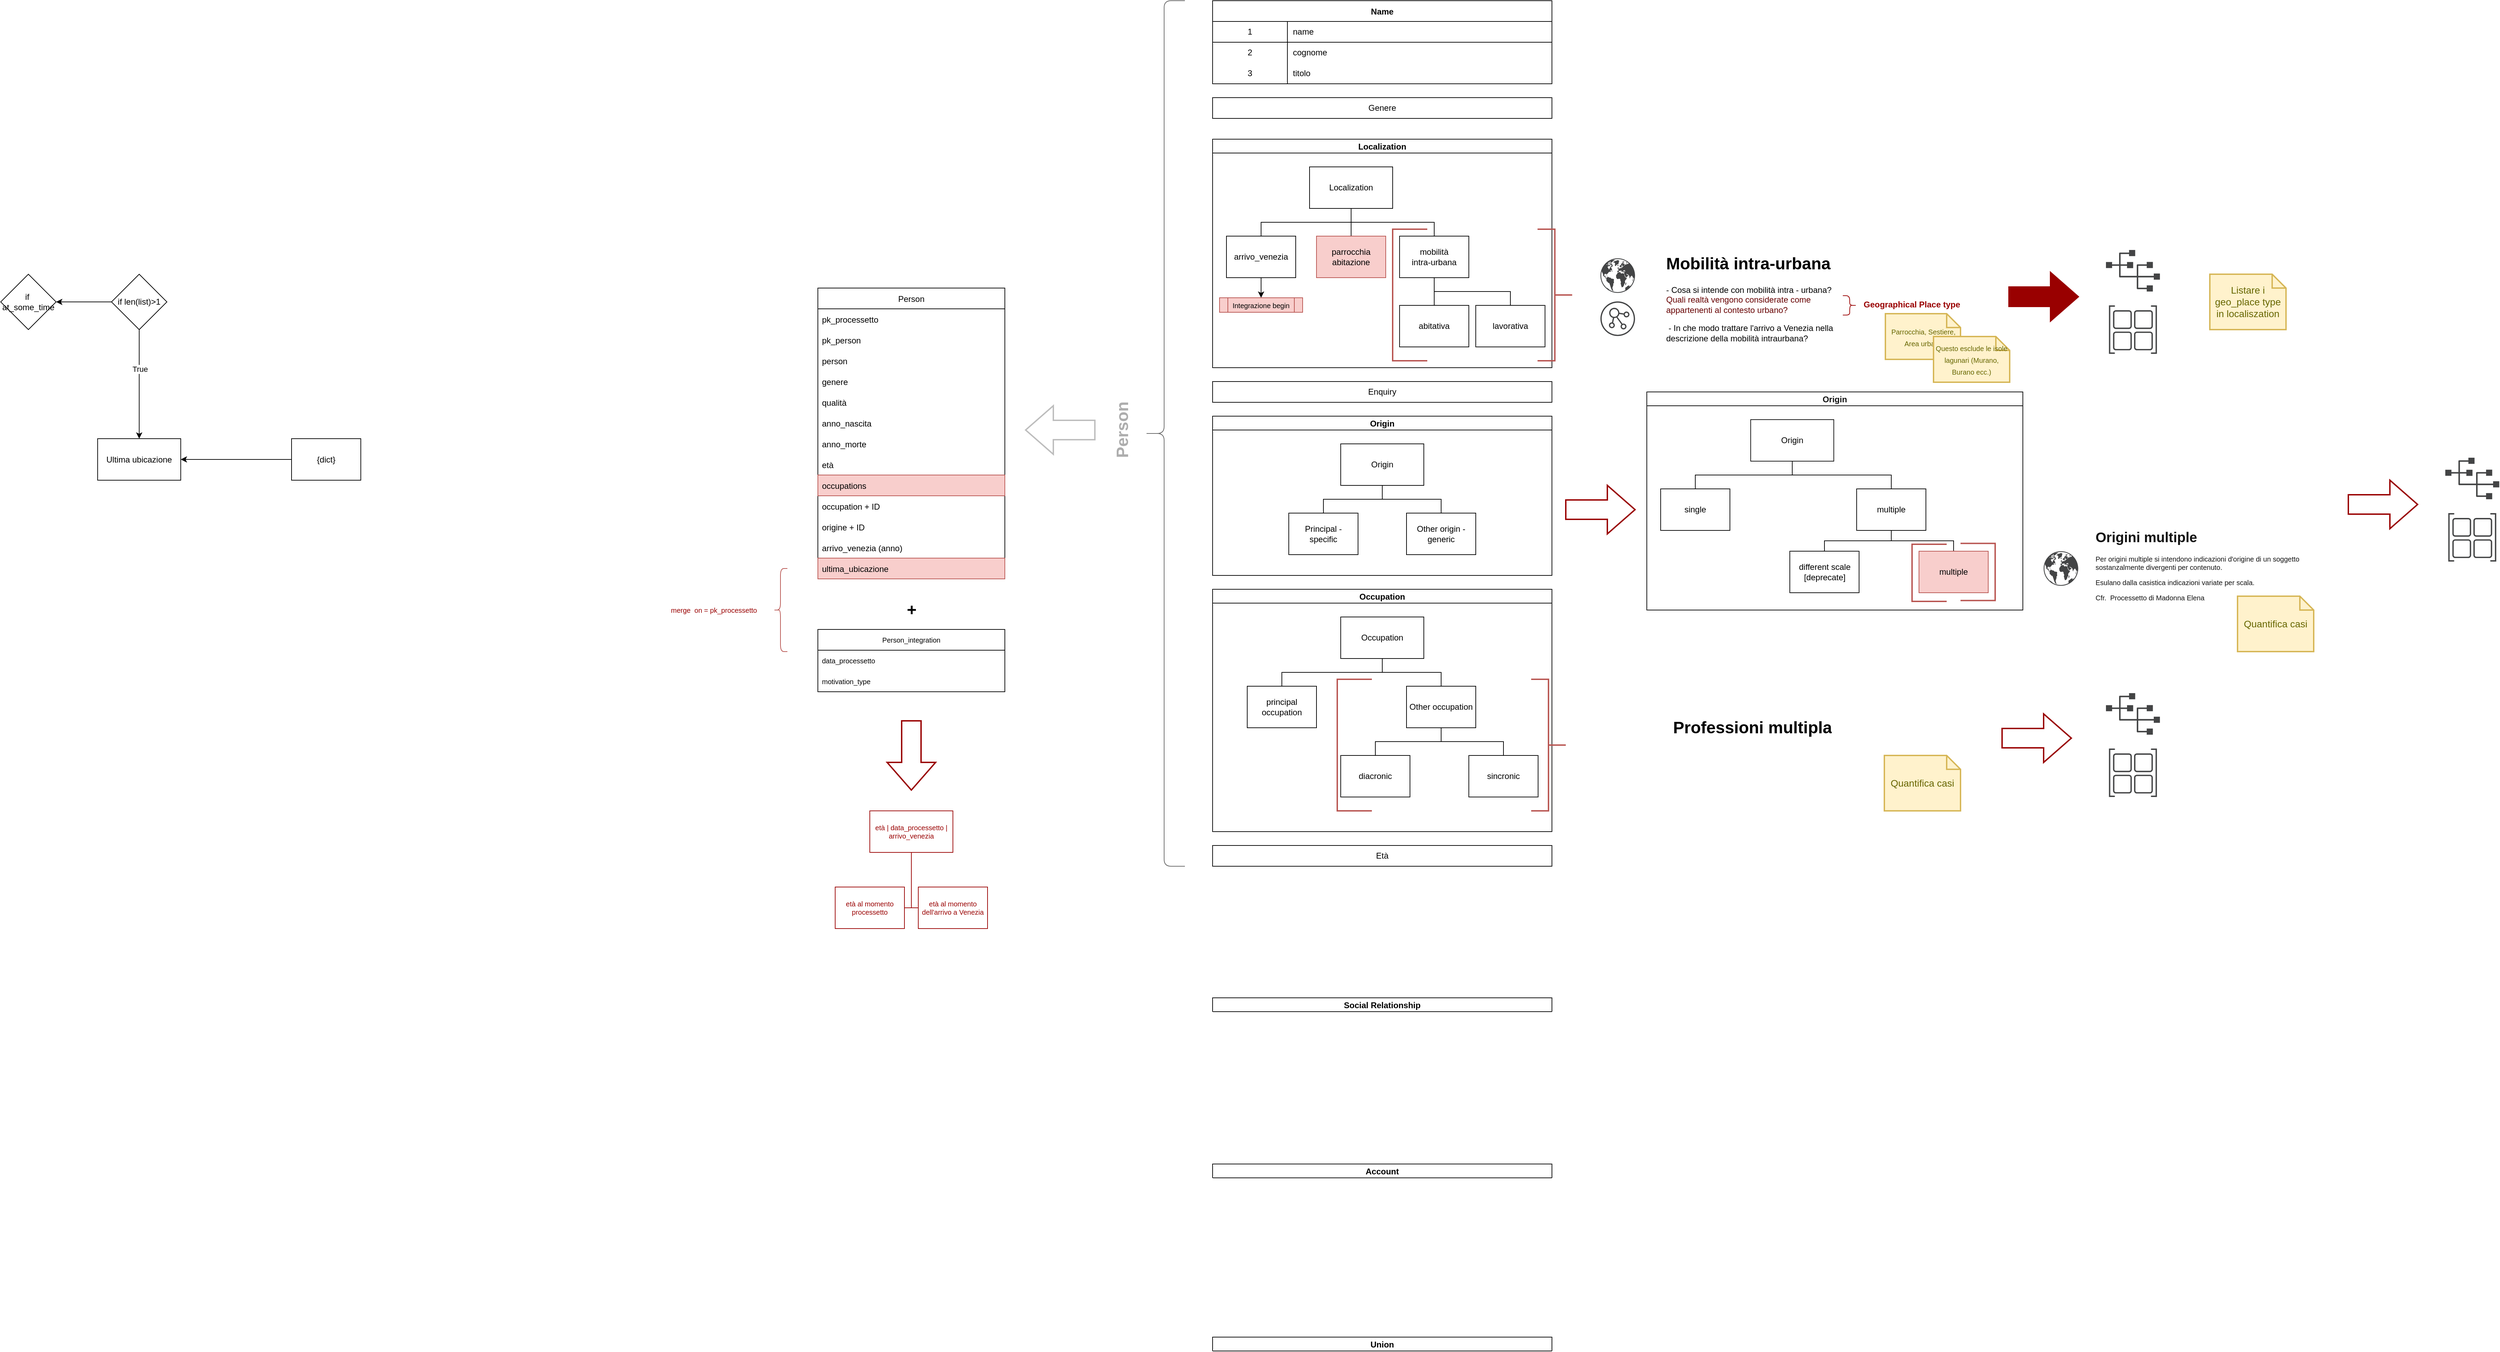 <mxfile>
    <diagram id="nIQTSJ8VIpDHFJpWRGdl" name="Pagina-1">
        <mxGraphModel dx="2478" dy="912" grid="1" gridSize="10" guides="1" tooltips="1" connect="1" arrows="1" fold="1" page="1" pageScale="1" pageWidth="827" pageHeight="1169" math="0" shadow="0">
            <root>
                <mxCell id="0"/>
                <mxCell id="1" parent="0"/>
                <mxCell id="6" value="Name" style="shape=table;startSize=30;container=1;collapsible=0;childLayout=tableLayout;fixedRows=1;rowLines=0;fontStyle=1;align=center;pointerEvents=1;" parent="1" vertex="1">
                    <mxGeometry x="200" y="100" width="490" height="120" as="geometry"/>
                </mxCell>
                <mxCell id="7" value="" style="shape=partialRectangle;html=1;whiteSpace=wrap;collapsible=0;dropTarget=0;pointerEvents=1;fillColor=none;top=0;left=0;bottom=1;right=0;points=[[0,0.5],[1,0.5]];portConstraint=eastwest;" parent="6" vertex="1">
                    <mxGeometry y="30" width="490" height="30" as="geometry"/>
                </mxCell>
                <mxCell id="8" value="1" style="shape=partialRectangle;html=1;whiteSpace=wrap;connectable=0;fillColor=none;top=0;left=0;bottom=0;right=0;overflow=hidden;pointerEvents=1;" parent="7" vertex="1">
                    <mxGeometry width="108" height="30" as="geometry">
                        <mxRectangle width="108" height="30" as="alternateBounds"/>
                    </mxGeometry>
                </mxCell>
                <mxCell id="9" value="name" style="shape=partialRectangle;html=1;whiteSpace=wrap;connectable=0;fillColor=none;top=0;left=0;bottom=0;right=0;align=left;spacingLeft=6;overflow=hidden;pointerEvents=1;" parent="7" vertex="1">
                    <mxGeometry x="108" width="382" height="30" as="geometry">
                        <mxRectangle width="382" height="30" as="alternateBounds"/>
                    </mxGeometry>
                </mxCell>
                <mxCell id="10" value="" style="shape=partialRectangle;html=1;whiteSpace=wrap;collapsible=0;dropTarget=0;pointerEvents=1;fillColor=none;top=0;left=0;bottom=0;right=0;points=[[0,0.5],[1,0.5]];portConstraint=eastwest;" parent="6" vertex="1">
                    <mxGeometry y="60" width="490" height="30" as="geometry"/>
                </mxCell>
                <mxCell id="11" value="2" style="shape=partialRectangle;html=1;whiteSpace=wrap;connectable=0;fillColor=none;top=0;left=0;bottom=0;right=0;overflow=hidden;pointerEvents=1;" parent="10" vertex="1">
                    <mxGeometry width="108" height="30" as="geometry">
                        <mxRectangle width="108" height="30" as="alternateBounds"/>
                    </mxGeometry>
                </mxCell>
                <mxCell id="12" value="cognome" style="shape=partialRectangle;html=1;whiteSpace=wrap;connectable=0;fillColor=none;top=0;left=0;bottom=0;right=0;align=left;spacingLeft=6;overflow=hidden;pointerEvents=1;" parent="10" vertex="1">
                    <mxGeometry x="108" width="382" height="30" as="geometry">
                        <mxRectangle width="382" height="30" as="alternateBounds"/>
                    </mxGeometry>
                </mxCell>
                <mxCell id="13" value="" style="shape=partialRectangle;html=1;whiteSpace=wrap;collapsible=0;dropTarget=0;pointerEvents=1;fillColor=none;top=0;left=0;bottom=0;right=0;points=[[0,0.5],[1,0.5]];portConstraint=eastwest;" parent="6" vertex="1">
                    <mxGeometry y="90" width="490" height="30" as="geometry"/>
                </mxCell>
                <mxCell id="14" value="3" style="shape=partialRectangle;html=1;whiteSpace=wrap;connectable=0;fillColor=none;top=0;left=0;bottom=0;right=0;overflow=hidden;pointerEvents=1;" parent="13" vertex="1">
                    <mxGeometry width="108" height="30" as="geometry">
                        <mxRectangle width="108" height="30" as="alternateBounds"/>
                    </mxGeometry>
                </mxCell>
                <mxCell id="15" value="titolo" style="shape=partialRectangle;html=1;whiteSpace=wrap;connectable=0;fillColor=none;top=0;left=0;bottom=0;right=0;align=left;spacingLeft=6;overflow=hidden;pointerEvents=1;" parent="13" vertex="1">
                    <mxGeometry x="108" width="382" height="30" as="geometry">
                        <mxRectangle width="382" height="30" as="alternateBounds"/>
                    </mxGeometry>
                </mxCell>
                <mxCell id="16" value="Genere" style="rounded=0;whiteSpace=wrap;html=1;" parent="1" vertex="1">
                    <mxGeometry x="200" y="240" width="490" height="30" as="geometry"/>
                </mxCell>
                <mxCell id="20" value="Localization" style="swimlane;startSize=20;horizontal=1;containerType=tree;newEdgeStyle={&quot;edgeStyle&quot;:&quot;elbowEdgeStyle&quot;,&quot;startArrow&quot;:&quot;none&quot;,&quot;endArrow&quot;:&quot;none&quot;};" parent="1" vertex="1">
                    <mxGeometry x="200" y="300" width="490" height="330" as="geometry">
                        <mxRectangle x="200" y="300" width="480" height="20" as="alternateBounds"/>
                    </mxGeometry>
                </mxCell>
                <mxCell id="21" value="" style="edgeStyle=elbowEdgeStyle;elbow=vertical;startArrow=none;endArrow=none;rounded=0;" parent="20" source="23" target="24" edge="1">
                    <mxGeometry relative="1" as="geometry"/>
                </mxCell>
                <mxCell id="22" value="" style="edgeStyle=elbowEdgeStyle;elbow=vertical;startArrow=none;endArrow=none;rounded=0;" parent="20" source="23" target="25" edge="1">
                    <mxGeometry relative="1" as="geometry"/>
                </mxCell>
                <UserObject label="Localization" treeRoot="1" id="23">
                    <mxCell style="whiteSpace=wrap;html=1;align=center;treeFolding=1;treeMoving=1;newEdgeStyle={&quot;edgeStyle&quot;:&quot;elbowEdgeStyle&quot;,&quot;startArrow&quot;:&quot;none&quot;,&quot;endArrow&quot;:&quot;none&quot;};" parent="20" vertex="1">
                        <mxGeometry x="140" y="40" width="120" height="60" as="geometry"/>
                    </mxCell>
                </UserObject>
                <mxCell id="162" style="edgeStyle=none;rounded=0;html=1;exitX=0.5;exitY=1;exitDx=0;exitDy=0;fontSize=10;fontColor=#000000;" parent="20" source="24" target="161" edge="1">
                    <mxGeometry relative="1" as="geometry"/>
                </mxCell>
                <mxCell id="24" value="arrivo_venezia" style="whiteSpace=wrap;html=1;align=center;verticalAlign=middle;treeFolding=1;treeMoving=1;newEdgeStyle={&quot;edgeStyle&quot;:&quot;elbowEdgeStyle&quot;,&quot;startArrow&quot;:&quot;none&quot;,&quot;endArrow&quot;:&quot;none&quot;};" parent="20" vertex="1">
                    <mxGeometry x="20" y="140" width="100" height="60" as="geometry"/>
                </mxCell>
                <mxCell id="25" value="parrocchia&lt;br&gt;abitazione" style="whiteSpace=wrap;html=1;align=center;verticalAlign=middle;treeFolding=1;treeMoving=1;newEdgeStyle={&quot;edgeStyle&quot;:&quot;elbowEdgeStyle&quot;,&quot;startArrow&quot;:&quot;none&quot;,&quot;endArrow&quot;:&quot;none&quot;};fillColor=#f8cecc;strokeColor=#b85450;" parent="20" vertex="1">
                    <mxGeometry x="150" y="140" width="100" height="60" as="geometry"/>
                </mxCell>
                <mxCell id="28" value="" style="edgeStyle=elbowEdgeStyle;html=1;elbow=vertical;startArrow=none;endArrow=none;rounded=0;" parent="20" source="23" target="29" edge="1">
                    <mxGeometry relative="1" as="geometry"/>
                </mxCell>
                <UserObject label="mobilità&lt;br&gt;intra-urbana" treeRoot="1" id="29">
                    <mxCell style="whiteSpace=wrap;html=1;align=center;treeFolding=1;treeMoving=1;newEdgeStyle={&quot;edgeStyle&quot;:&quot;elbowEdgeStyle&quot;,&quot;startArrow&quot;:&quot;none&quot;,&quot;endArrow&quot;:&quot;none&quot;};" parent="20" vertex="1" collapsed="1">
                        <mxGeometry x="270" y="140" width="100" height="60" as="geometry"/>
                    </mxCell>
                </UserObject>
                <mxCell id="30" value="" style="edgeStyle=elbowEdgeStyle;html=1;elbow=vertical;startArrow=none;endArrow=none;rounded=0;" parent="20" source="29" target="31" edge="1">
                    <mxGeometry relative="1" as="geometry">
                        <mxPoint x="400" y="400" as="sourcePoint"/>
                    </mxGeometry>
                </mxCell>
                <UserObject label="abitativa" treeRoot="1" id="31">
                    <mxCell style="whiteSpace=wrap;html=1;align=center;treeFolding=1;treeMoving=1;newEdgeStyle={&quot;edgeStyle&quot;:&quot;elbowEdgeStyle&quot;,&quot;startArrow&quot;:&quot;none&quot;,&quot;endArrow&quot;:&quot;none&quot;};" parent="20" vertex="1" collapsed="1">
                        <mxGeometry x="270" y="240" width="100" height="60" as="geometry"/>
                    </mxCell>
                </UserObject>
                <mxCell id="32" value="" style="edgeStyle=elbowEdgeStyle;html=1;elbow=vertical;startArrow=none;endArrow=none;rounded=0;" parent="20" source="29" target="33" edge="1">
                    <mxGeometry relative="1" as="geometry">
                        <mxPoint x="400" y="400" as="sourcePoint"/>
                    </mxGeometry>
                </mxCell>
                <UserObject label="lavorativa" treeRoot="1" id="33">
                    <mxCell style="whiteSpace=wrap;html=1;align=center;treeFolding=1;treeMoving=1;newEdgeStyle={&quot;edgeStyle&quot;:&quot;elbowEdgeStyle&quot;,&quot;startArrow&quot;:&quot;none&quot;,&quot;endArrow&quot;:&quot;none&quot;};" parent="20" vertex="1" collapsed="1">
                        <mxGeometry x="380" y="240" width="100" height="60" as="geometry"/>
                    </mxCell>
                </UserObject>
                <mxCell id="87" value="" style="strokeWidth=2;html=1;shape=mxgraph.flowchart.annotation_1;align=left;pointerEvents=1;fillColor=#f8cecc;strokeColor=#b85450;" parent="20" vertex="1">
                    <mxGeometry x="260" y="130" width="50" height="190" as="geometry"/>
                </mxCell>
                <mxCell id="161" value="&lt;font style=&quot;font-size: 10px&quot;&gt;Integrazione begin&lt;/font&gt;" style="shape=process;whiteSpace=wrap;html=1;backgroundOutline=1;glass=0;sketch=0;fontSize=12;strokeColor=#b85450;fillColor=#f8cecc;" parent="20" vertex="1">
                    <mxGeometry x="10" y="229" width="120" height="21" as="geometry"/>
                </mxCell>
                <mxCell id="34" value="Enquiry" style="rounded=0;whiteSpace=wrap;html=1;" parent="1" vertex="1">
                    <mxGeometry x="200" y="650" width="490" height="30" as="geometry"/>
                </mxCell>
                <mxCell id="37" value="Occupation" style="swimlane;startSize=20;horizontal=1;containerType=tree;newEdgeStyle={&quot;edgeStyle&quot;:&quot;elbowEdgeStyle&quot;,&quot;startArrow&quot;:&quot;none&quot;,&quot;endArrow&quot;:&quot;none&quot;};" parent="1" vertex="1">
                    <mxGeometry x="200" y="950" width="490" height="350" as="geometry">
                        <mxRectangle x="200" y="950" width="490" height="20" as="alternateBounds"/>
                    </mxGeometry>
                </mxCell>
                <mxCell id="38" value="" style="edgeStyle=elbowEdgeStyle;elbow=vertical;startArrow=none;endArrow=none;rounded=0;" parent="37" source="40" target="41" edge="1">
                    <mxGeometry relative="1" as="geometry"/>
                </mxCell>
                <mxCell id="39" value="" style="edgeStyle=elbowEdgeStyle;elbow=vertical;startArrow=none;endArrow=none;rounded=0;" parent="37" source="40" target="42" edge="1">
                    <mxGeometry relative="1" as="geometry"/>
                </mxCell>
                <UserObject label="Occupation" treeRoot="1" id="40">
                    <mxCell style="whiteSpace=wrap;html=1;align=center;treeFolding=1;treeMoving=1;newEdgeStyle={&quot;edgeStyle&quot;:&quot;elbowEdgeStyle&quot;,&quot;startArrow&quot;:&quot;none&quot;,&quot;endArrow&quot;:&quot;none&quot;};" parent="37" vertex="1">
                        <mxGeometry x="185" y="40" width="120" height="60" as="geometry"/>
                    </mxCell>
                </UserObject>
                <mxCell id="41" value="principal occupation" style="whiteSpace=wrap;html=1;align=center;verticalAlign=middle;treeFolding=1;treeMoving=1;newEdgeStyle={&quot;edgeStyle&quot;:&quot;elbowEdgeStyle&quot;,&quot;startArrow&quot;:&quot;none&quot;,&quot;endArrow&quot;:&quot;none&quot;};" parent="37" vertex="1">
                    <mxGeometry x="50" y="140" width="100" height="60" as="geometry"/>
                </mxCell>
                <mxCell id="42" value="Other occupation" style="whiteSpace=wrap;html=1;align=center;verticalAlign=middle;treeFolding=1;treeMoving=1;newEdgeStyle={&quot;edgeStyle&quot;:&quot;elbowEdgeStyle&quot;,&quot;startArrow&quot;:&quot;none&quot;,&quot;endArrow&quot;:&quot;none&quot;};" parent="37" vertex="1">
                    <mxGeometry x="280" y="140" width="100" height="60" as="geometry"/>
                </mxCell>
                <mxCell id="43" value="" style="edgeStyle=elbowEdgeStyle;elbow=vertical;startArrow=none;endArrow=none;rounded=0;" parent="37" source="42" target="44" edge="1">
                    <mxGeometry relative="1" as="geometry">
                        <mxPoint x="445" y="850" as="sourcePoint"/>
                    </mxGeometry>
                </mxCell>
                <mxCell id="44" value="diacronic" style="whiteSpace=wrap;html=1;align=center;verticalAlign=middle;treeFolding=1;treeMoving=1;newEdgeStyle={&quot;edgeStyle&quot;:&quot;elbowEdgeStyle&quot;,&quot;startArrow&quot;:&quot;none&quot;,&quot;endArrow&quot;:&quot;none&quot;};" parent="37" vertex="1">
                    <mxGeometry x="185" y="240" width="100" height="60" as="geometry"/>
                </mxCell>
                <mxCell id="45" value="" style="edgeStyle=elbowEdgeStyle;elbow=vertical;startArrow=none;endArrow=none;rounded=0;" parent="37" source="42" target="46" edge="1">
                    <mxGeometry relative="1" as="geometry">
                        <mxPoint x="445" y="850" as="sourcePoint"/>
                    </mxGeometry>
                </mxCell>
                <mxCell id="46" value="sincronic" style="whiteSpace=wrap;html=1;align=center;verticalAlign=middle;treeFolding=1;treeMoving=1;newEdgeStyle={&quot;edgeStyle&quot;:&quot;elbowEdgeStyle&quot;,&quot;startArrow&quot;:&quot;none&quot;,&quot;endArrow&quot;:&quot;none&quot;};" parent="37" vertex="1">
                    <mxGeometry x="370" y="240" width="100" height="60" as="geometry"/>
                </mxCell>
                <mxCell id="121" value="" style="strokeWidth=2;html=1;shape=mxgraph.flowchart.annotation_1;align=left;pointerEvents=1;fillColor=#f8cecc;strokeColor=#b85450;" parent="37" vertex="1">
                    <mxGeometry x="180" y="130" width="50" height="190" as="geometry"/>
                </mxCell>
                <mxCell id="122" value="" style="strokeWidth=2;html=1;shape=mxgraph.flowchart.annotation_2;align=left;labelPosition=right;pointerEvents=1;rotation=-180;fillColor=#f8cecc;strokeColor=#b85450;" parent="37" vertex="1">
                    <mxGeometry x="460" y="130" width="50" height="190" as="geometry"/>
                </mxCell>
                <mxCell id="47" value="Origin" style="swimlane;startSize=20;horizontal=1;containerType=tree;newEdgeStyle={&quot;edgeStyle&quot;:&quot;elbowEdgeStyle&quot;,&quot;startArrow&quot;:&quot;none&quot;,&quot;endArrow&quot;:&quot;none&quot;};" parent="1" vertex="1">
                    <mxGeometry x="200" y="700" width="490" height="230" as="geometry">
                        <mxRectangle x="200" y="700" width="490" height="20" as="alternateBounds"/>
                    </mxGeometry>
                </mxCell>
                <mxCell id="48" value="" style="edgeStyle=elbowEdgeStyle;elbow=vertical;startArrow=none;endArrow=none;rounded=0;" parent="47" source="50" target="51" edge="1">
                    <mxGeometry relative="1" as="geometry"/>
                </mxCell>
                <mxCell id="49" value="" style="edgeStyle=elbowEdgeStyle;elbow=vertical;startArrow=none;endArrow=none;rounded=0;" parent="47" source="50" target="52" edge="1">
                    <mxGeometry relative="1" as="geometry"/>
                </mxCell>
                <UserObject label="Origin" treeRoot="1" id="50">
                    <mxCell style="whiteSpace=wrap;html=1;align=center;treeFolding=1;treeMoving=1;newEdgeStyle={&quot;edgeStyle&quot;:&quot;elbowEdgeStyle&quot;,&quot;startArrow&quot;:&quot;none&quot;,&quot;endArrow&quot;:&quot;none&quot;};" parent="47" vertex="1">
                        <mxGeometry x="185" y="40" width="120" height="60" as="geometry"/>
                    </mxCell>
                </UserObject>
                <mxCell id="51" value="Principal -&lt;br&gt;specific" style="whiteSpace=wrap;html=1;align=center;verticalAlign=middle;treeFolding=1;treeMoving=1;newEdgeStyle={&quot;edgeStyle&quot;:&quot;elbowEdgeStyle&quot;,&quot;startArrow&quot;:&quot;none&quot;,&quot;endArrow&quot;:&quot;none&quot;};" parent="47" vertex="1">
                    <mxGeometry x="110" y="140" width="100" height="60" as="geometry"/>
                </mxCell>
                <mxCell id="52" value="Other origin -&lt;br&gt;generic" style="whiteSpace=wrap;html=1;align=center;verticalAlign=middle;treeFolding=1;treeMoving=1;newEdgeStyle={&quot;edgeStyle&quot;:&quot;elbowEdgeStyle&quot;,&quot;startArrow&quot;:&quot;none&quot;,&quot;endArrow&quot;:&quot;none&quot;};" parent="47" vertex="1">
                    <mxGeometry x="280" y="140" width="100" height="60" as="geometry"/>
                </mxCell>
                <mxCell id="58" value="Età&lt;span style=&quot;color: rgba(0 , 0 , 0 , 0) ; font-family: monospace ; font-size: 0px&quot;&gt;%3CmxGraphModel%3E%3Croot%3E%3CmxCell%20id%3D%220%22%2F%3E%3CmxCell%20id%3D%221%22%20parent%3D%220%22%2F%3E%3CmxCell%20id%3D%222%22%20value%3D%22Enquiry%22%20style%3D%22rounded%3D0%3BwhiteSpace%3Dwrap%3Bhtml%3D1%3B%22%20vertex%3D%221%22%20parent%3D%221%22%3E%3CmxGeometry%20x%3D%22200%22%20y%3D%22650%22%20width%3D%22490%22%20height%3D%2230%22%20as%3D%22geometry%22%2F%3E%3C%2FmxCell%3E%3C%2Froot%3E%3C%2FmxGraphModel%3E&lt;/span&gt;" style="rounded=0;whiteSpace=wrap;html=1;" parent="1" vertex="1">
                    <mxGeometry x="200" y="1320" width="490" height="30" as="geometry"/>
                </mxCell>
                <mxCell id="66" value="Social Relationship" style="swimlane;startSize=20;horizontal=1;containerType=tree;newEdgeStyle={&quot;edgeStyle&quot;:&quot;elbowEdgeStyle&quot;,&quot;startArrow&quot;:&quot;none&quot;,&quot;endArrow&quot;:&quot;none&quot;};" parent="1" vertex="1" collapsed="1">
                    <mxGeometry x="200" y="1540" width="490" height="20" as="geometry">
                        <mxRectangle x="200" y="1540" width="490" height="220" as="alternateBounds"/>
                    </mxGeometry>
                </mxCell>
                <mxCell id="67" value="" style="edgeStyle=elbowEdgeStyle;elbow=vertical;startArrow=none;endArrow=none;rounded=0;" parent="66" source="69" target="70" edge="1">
                    <mxGeometry relative="1" as="geometry"/>
                </mxCell>
                <mxCell id="68" value="" style="edgeStyle=elbowEdgeStyle;elbow=vertical;startArrow=none;endArrow=none;rounded=0;" parent="66" source="69" target="71" edge="1">
                    <mxGeometry relative="1" as="geometry"/>
                </mxCell>
                <UserObject label="" treeRoot="1" id="69">
                    <mxCell style="whiteSpace=wrap;html=1;align=center;treeFolding=1;treeMoving=1;newEdgeStyle={&quot;edgeStyle&quot;:&quot;elbowEdgeStyle&quot;,&quot;startArrow&quot;:&quot;none&quot;,&quot;endArrow&quot;:&quot;none&quot;};" parent="66" vertex="1">
                        <mxGeometry x="185" y="40" width="120" height="60" as="geometry"/>
                    </mxCell>
                </UserObject>
                <mxCell id="70" value="" style="whiteSpace=wrap;html=1;align=center;verticalAlign=middle;treeFolding=1;treeMoving=1;newEdgeStyle={&quot;edgeStyle&quot;:&quot;elbowEdgeStyle&quot;,&quot;startArrow&quot;:&quot;none&quot;,&quot;endArrow&quot;:&quot;none&quot;};" parent="66" vertex="1">
                    <mxGeometry x="40" y="140" width="100" height="60" as="geometry"/>
                </mxCell>
                <mxCell id="71" value="" style="whiteSpace=wrap;html=1;align=center;verticalAlign=middle;treeFolding=1;treeMoving=1;newEdgeStyle={&quot;edgeStyle&quot;:&quot;elbowEdgeStyle&quot;,&quot;startArrow&quot;:&quot;none&quot;,&quot;endArrow&quot;:&quot;none&quot;};" parent="66" vertex="1">
                    <mxGeometry x="360" y="140" width="100" height="60" as="geometry"/>
                </mxCell>
                <mxCell id="72" value="Account" style="swimlane;startSize=20;horizontal=1;containerType=tree;newEdgeStyle={&quot;edgeStyle&quot;:&quot;elbowEdgeStyle&quot;,&quot;startArrow&quot;:&quot;none&quot;,&quot;endArrow&quot;:&quot;none&quot;};" parent="1" vertex="1" collapsed="1">
                    <mxGeometry x="200" y="1780" width="490" height="20" as="geometry">
                        <mxRectangle x="200" y="1780" width="490" height="220" as="alternateBounds"/>
                    </mxGeometry>
                </mxCell>
                <mxCell id="73" value="" style="edgeStyle=elbowEdgeStyle;elbow=vertical;startArrow=none;endArrow=none;rounded=0;" parent="72" source="75" target="76" edge="1">
                    <mxGeometry relative="1" as="geometry"/>
                </mxCell>
                <mxCell id="74" value="" style="edgeStyle=elbowEdgeStyle;elbow=vertical;startArrow=none;endArrow=none;rounded=0;" parent="72" source="75" target="77" edge="1">
                    <mxGeometry relative="1" as="geometry"/>
                </mxCell>
                <UserObject label="" treeRoot="1" id="75">
                    <mxCell style="whiteSpace=wrap;html=1;align=center;treeFolding=1;treeMoving=1;newEdgeStyle={&quot;edgeStyle&quot;:&quot;elbowEdgeStyle&quot;,&quot;startArrow&quot;:&quot;none&quot;,&quot;endArrow&quot;:&quot;none&quot;};" parent="72" vertex="1">
                        <mxGeometry x="185" y="40" width="120" height="60" as="geometry"/>
                    </mxCell>
                </UserObject>
                <mxCell id="76" value="" style="whiteSpace=wrap;html=1;align=center;verticalAlign=middle;treeFolding=1;treeMoving=1;newEdgeStyle={&quot;edgeStyle&quot;:&quot;elbowEdgeStyle&quot;,&quot;startArrow&quot;:&quot;none&quot;,&quot;endArrow&quot;:&quot;none&quot;};" parent="72" vertex="1">
                    <mxGeometry x="40" y="140" width="100" height="60" as="geometry"/>
                </mxCell>
                <mxCell id="77" value="" style="whiteSpace=wrap;html=1;align=center;verticalAlign=middle;treeFolding=1;treeMoving=1;newEdgeStyle={&quot;edgeStyle&quot;:&quot;elbowEdgeStyle&quot;,&quot;startArrow&quot;:&quot;none&quot;,&quot;endArrow&quot;:&quot;none&quot;};" parent="72" vertex="1">
                    <mxGeometry x="360" y="140" width="100" height="60" as="geometry"/>
                </mxCell>
                <mxCell id="78" value="" style="shape=curlyBracket;whiteSpace=wrap;html=1;rounded=1;fillColor=#f5f5f5;fontColor=#333333;strokeColor=#666666;" parent="1" vertex="1">
                    <mxGeometry x="100" y="100" width="60" height="1250" as="geometry"/>
                </mxCell>
                <mxCell id="79" value="Person" style="text;strokeColor=#FFFFFF;fillColor=none;html=1;fontSize=24;fontStyle=1;verticalAlign=middle;align=center;rotation=-90;fontColor=#ADADAD;" parent="1" vertex="1">
                    <mxGeometry x="20" y="700" width="100" height="40" as="geometry"/>
                </mxCell>
                <mxCell id="84" value="" style="sketch=0;pointerEvents=1;shadow=0;dashed=0;html=1;strokeColor=none;fillColor=#434445;aspect=fixed;labelPosition=center;verticalLabelPosition=bottom;verticalAlign=top;align=center;outlineConnect=0;shape=mxgraph.vvd.networking;" parent="1" vertex="1">
                    <mxGeometry x="760" y="472" width="50" height="50" as="geometry"/>
                </mxCell>
                <mxCell id="89" value="" style="strokeWidth=2;html=1;shape=mxgraph.flowchart.annotation_2;align=left;labelPosition=right;pointerEvents=1;rotation=-180;fillColor=#f8cecc;strokeColor=#b85450;" parent="1" vertex="1">
                    <mxGeometry x="669.21" y="429.99" width="50" height="190" as="geometry"/>
                </mxCell>
                <mxCell id="96" value="" style="sketch=0;pointerEvents=1;shadow=0;dashed=0;html=1;strokeColor=none;fillColor=#434445;aspect=fixed;labelPosition=center;verticalLabelPosition=bottom;verticalAlign=top;align=center;outlineConnect=0;shape=mxgraph.vvd.nsx_controller;fontColor=#ADADAD;" parent="1" vertex="1">
                    <mxGeometry x="760" y="534.27" width="50" height="50" as="geometry"/>
                </mxCell>
                <mxCell id="97" value="Origin" style="swimlane;startSize=20;horizontal=1;containerType=tree;newEdgeStyle={&quot;edgeStyle&quot;:&quot;elbowEdgeStyle&quot;,&quot;startArrow&quot;:&quot;none&quot;,&quot;endArrow&quot;:&quot;none&quot;};fontColor=#121212;strokeColor=#000000;" parent="1" vertex="1">
                    <mxGeometry x="827" y="665" width="543" height="315" as="geometry"/>
                </mxCell>
                <mxCell id="98" value="" style="edgeStyle=elbowEdgeStyle;elbow=vertical;startArrow=none;endArrow=none;rounded=0;fontColor=#ADADAD;" parent="97" source="100" target="101" edge="1">
                    <mxGeometry relative="1" as="geometry"/>
                </mxCell>
                <mxCell id="99" value="" style="edgeStyle=elbowEdgeStyle;elbow=vertical;startArrow=none;endArrow=none;rounded=0;fontColor=#ADADAD;" parent="97" source="100" target="102" edge="1">
                    <mxGeometry relative="1" as="geometry"/>
                </mxCell>
                <UserObject label="Origin" treeRoot="1" id="100">
                    <mxCell style="whiteSpace=wrap;html=1;align=center;treeFolding=1;treeMoving=1;newEdgeStyle={&quot;edgeStyle&quot;:&quot;elbowEdgeStyle&quot;,&quot;startArrow&quot;:&quot;none&quot;,&quot;endArrow&quot;:&quot;none&quot;};fontColor=#000000;strokeColor=#0F0F0F;" parent="97" vertex="1">
                        <mxGeometry x="150" y="40" width="120" height="60" as="geometry"/>
                    </mxCell>
                </UserObject>
                <mxCell id="101" value="single" style="whiteSpace=wrap;html=1;align=center;verticalAlign=middle;treeFolding=1;treeMoving=1;newEdgeStyle={&quot;edgeStyle&quot;:&quot;elbowEdgeStyle&quot;,&quot;startArrow&quot;:&quot;none&quot;,&quot;endArrow&quot;:&quot;none&quot;};fontColor=#000000;strokeColor=#000000;" parent="97" vertex="1">
                    <mxGeometry x="20" y="140" width="100" height="60" as="geometry"/>
                </mxCell>
                <mxCell id="102" value="multiple" style="whiteSpace=wrap;html=1;align=center;verticalAlign=middle;treeFolding=1;treeMoving=1;newEdgeStyle={&quot;edgeStyle&quot;:&quot;elbowEdgeStyle&quot;,&quot;startArrow&quot;:&quot;none&quot;,&quot;endArrow&quot;:&quot;none&quot;};fontColor=#000000;strokeColor=#000000;" parent="97" vertex="1">
                    <mxGeometry x="303" y="140" width="100" height="60" as="geometry"/>
                </mxCell>
                <mxCell id="105" value="" style="edgeStyle=elbowEdgeStyle;elbow=vertical;startArrow=none;endArrow=none;rounded=0;fontColor=#ADADAD;" parent="97" source="102" target="106" edge="1">
                    <mxGeometry relative="1" as="geometry">
                        <mxPoint x="1037" y="800" as="sourcePoint"/>
                    </mxGeometry>
                </mxCell>
                <mxCell id="106" value="different scale&lt;br&gt;[deprecate]" style="whiteSpace=wrap;html=1;align=center;verticalAlign=middle;treeFolding=1;treeMoving=1;newEdgeStyle={&quot;edgeStyle&quot;:&quot;elbowEdgeStyle&quot;,&quot;startArrow&quot;:&quot;none&quot;,&quot;endArrow&quot;:&quot;none&quot;};fontColor=#000000;strokeColor=#000000;" parent="97" vertex="1">
                    <mxGeometry x="206.5" y="230" width="100" height="60" as="geometry"/>
                </mxCell>
                <mxCell id="107" value="" style="edgeStyle=elbowEdgeStyle;elbow=vertical;startArrow=none;endArrow=none;rounded=0;fontColor=#ADADAD;" parent="97" source="102" target="108" edge="1">
                    <mxGeometry relative="1" as="geometry">
                        <mxPoint x="1037" y="800" as="sourcePoint"/>
                    </mxGeometry>
                </mxCell>
                <mxCell id="108" value="multiple" style="whiteSpace=wrap;html=1;align=center;verticalAlign=middle;treeFolding=1;treeMoving=1;newEdgeStyle={&quot;edgeStyle&quot;:&quot;elbowEdgeStyle&quot;,&quot;startArrow&quot;:&quot;none&quot;,&quot;endArrow&quot;:&quot;none&quot;};strokeColor=#b85450;fillColor=#f8cecc;" parent="97" vertex="1">
                    <mxGeometry x="393" y="230" width="100" height="60" as="geometry"/>
                </mxCell>
                <mxCell id="109" value="" style="strokeWidth=2;html=1;shape=mxgraph.flowchart.annotation_1;align=left;pointerEvents=1;fillColor=#f8cecc;strokeColor=#b85450;" parent="97" vertex="1">
                    <mxGeometry x="383" y="220" width="50" height="82.5" as="geometry"/>
                </mxCell>
                <mxCell id="113" value="" style="strokeWidth=2;html=1;shape=mxgraph.flowchart.annotation_1;align=left;pointerEvents=1;fillColor=#f8cecc;strokeColor=#b85450;rotation=-180;" parent="97" vertex="1">
                    <mxGeometry x="453" y="218.75" width="50" height="82.5" as="geometry"/>
                </mxCell>
                <mxCell id="115" value="" style="sketch=0;pointerEvents=1;shadow=0;dashed=0;html=1;strokeColor=none;fillColor=#434445;aspect=fixed;labelPosition=center;verticalLabelPosition=bottom;verticalAlign=top;align=center;outlineConnect=0;shape=mxgraph.vvd.networking;fontColor=#000000;" parent="1" vertex="1">
                    <mxGeometry x="1400" y="895" width="50" height="50" as="geometry"/>
                </mxCell>
                <mxCell id="118" value="&lt;h1&gt;Mobilità intra-urbana&lt;/h1&gt;&lt;p&gt;- Cosa si intende con mobilità intra - urbana? &lt;font color=&quot;#660000&quot;&gt;Quali realtà vengono considerate come appartenenti al contesto urbano?&lt;/font&gt;&lt;/p&gt;&lt;p&gt;&amp;nbsp;- In che modo trattare l'arrivo a Venezia nella descrizione della mobilità intraurbana?&lt;/p&gt;" style="text;html=1;strokeColor=none;fillColor=none;spacing=5;spacingTop=-20;whiteSpace=wrap;overflow=hidden;rounded=0;fontColor=#000000;" parent="1" vertex="1">
                    <mxGeometry x="850" y="460" width="270" height="145.01" as="geometry"/>
                </mxCell>
                <mxCell id="120" value="&lt;h1&gt;Origini multiple&lt;/h1&gt;&lt;p&gt;Per origini multiple si intendono indicazioni d'origine di un soggetto sostanzalmente divergenti per contenuto.&amp;nbsp;&lt;/p&gt;&lt;p&gt;Esulano dalla casistica indicazioni variate per scala.&lt;/p&gt;&lt;p&gt;Cfr.&amp;nbsp; Processetto di Madonna Elena&lt;/p&gt;" style="text;html=1;strokeColor=none;fillColor=none;spacing=5;spacingTop=-20;whiteSpace=wrap;overflow=hidden;rounded=0;fontSize=10;fontColor=#121212;" parent="1" vertex="1">
                    <mxGeometry x="1470" y="860" width="310" height="120" as="geometry"/>
                </mxCell>
                <mxCell id="124" value="" style="sketch=0;pointerEvents=1;shadow=0;dashed=0;html=1;strokeColor=none;fillColor=#434445;aspect=fixed;labelPosition=center;verticalLabelPosition=bottom;verticalAlign=top;align=center;outlineConnect=0;shape=mxgraph.vvd.nsx;fontSize=10;fontColor=#121212;" parent="1" vertex="1">
                    <mxGeometry x="1490" y="1100" width="77.92" height="60" as="geometry"/>
                </mxCell>
                <mxCell id="125" value="" style="verticalLabelPosition=bottom;verticalAlign=top;html=1;strokeWidth=2;shape=mxgraph.arrows2.arrow;dy=0.6;dx=40;notch=0;fontSize=10;fontColor=#121212;strokeColor=#990000;" parent="1" vertex="1">
                    <mxGeometry x="710" y="800" width="100" height="70" as="geometry"/>
                </mxCell>
                <mxCell id="126" value="Union" style="swimlane;startSize=20;horizontal=1;containerType=tree;newEdgeStyle={&quot;edgeStyle&quot;:&quot;elbowEdgeStyle&quot;,&quot;startArrow&quot;:&quot;none&quot;,&quot;endArrow&quot;:&quot;none&quot;};" parent="1" vertex="1" collapsed="1">
                    <mxGeometry x="200" y="2030" width="490" height="20" as="geometry">
                        <mxRectangle x="200" y="2030" width="490" height="220" as="alternateBounds"/>
                    </mxGeometry>
                </mxCell>
                <mxCell id="127" value="" style="edgeStyle=elbowEdgeStyle;elbow=vertical;startArrow=none;endArrow=none;rounded=0;" parent="126" source="129" target="130" edge="1">
                    <mxGeometry relative="1" as="geometry"/>
                </mxCell>
                <mxCell id="128" value="" style="edgeStyle=elbowEdgeStyle;elbow=vertical;startArrow=none;endArrow=none;rounded=0;" parent="126" source="129" target="131" edge="1">
                    <mxGeometry relative="1" as="geometry"/>
                </mxCell>
                <UserObject label="" treeRoot="1" id="129">
                    <mxCell style="whiteSpace=wrap;html=1;align=center;treeFolding=1;treeMoving=1;newEdgeStyle={&quot;edgeStyle&quot;:&quot;elbowEdgeStyle&quot;,&quot;startArrow&quot;:&quot;none&quot;,&quot;endArrow&quot;:&quot;none&quot;};" parent="126" vertex="1">
                        <mxGeometry x="185" y="40" width="120" height="60" as="geometry"/>
                    </mxCell>
                </UserObject>
                <mxCell id="130" value="" style="whiteSpace=wrap;html=1;align=center;verticalAlign=middle;treeFolding=1;treeMoving=1;newEdgeStyle={&quot;edgeStyle&quot;:&quot;elbowEdgeStyle&quot;,&quot;startArrow&quot;:&quot;none&quot;,&quot;endArrow&quot;:&quot;none&quot;};" parent="126" vertex="1">
                    <mxGeometry x="40" y="140" width="100" height="60" as="geometry"/>
                </mxCell>
                <mxCell id="131" value="" style="whiteSpace=wrap;html=1;align=center;verticalAlign=middle;treeFolding=1;treeMoving=1;newEdgeStyle={&quot;edgeStyle&quot;:&quot;elbowEdgeStyle&quot;,&quot;startArrow&quot;:&quot;none&quot;,&quot;endArrow&quot;:&quot;none&quot;};" parent="126" vertex="1">
                    <mxGeometry x="360" y="140" width="100" height="60" as="geometry"/>
                </mxCell>
                <mxCell id="132" value="" style="shape=curlyBracket;whiteSpace=wrap;html=1;rounded=1;flipH=1;fontSize=10;fontColor=#121212;strokeColor=#990000;size=0.5;" parent="1" vertex="1">
                    <mxGeometry x="1110" y="526" width="20" height="28" as="geometry"/>
                </mxCell>
                <mxCell id="133" value="&lt;font style=&quot;font-size: 12px&quot;&gt;Geographical Place type&amp;nbsp;&lt;/font&gt;" style="text;strokeColor=none;fillColor=none;html=1;fontSize=24;fontStyle=1;verticalAlign=middle;align=center;fontColor=#990000;" parent="1" vertex="1">
                    <mxGeometry x="1161" y="515" width="100" height="40" as="geometry"/>
                </mxCell>
                <mxCell id="134" value="&lt;h1&gt;Professioni multipla&lt;/h1&gt;&lt;p&gt;&lt;br&gt;&lt;/p&gt;" style="text;html=1;strokeColor=none;fillColor=none;spacing=5;spacingTop=-20;whiteSpace=wrap;overflow=hidden;rounded=0;fontSize=12;fontColor=#000000;" parent="1" vertex="1">
                    <mxGeometry x="860" y="1130" width="320" height="120" as="geometry"/>
                </mxCell>
                <mxCell id="135" value="" style="verticalLabelPosition=bottom;verticalAlign=top;html=1;strokeWidth=2;shape=mxgraph.arrows2.arrow;dy=0.6;dx=40;notch=0;fontSize=10;fontColor=#121212;strokeColor=#990000;" parent="1" vertex="1">
                    <mxGeometry x="1340" y="1130" width="100" height="70" as="geometry"/>
                </mxCell>
                <mxCell id="136" value="" style="sketch=0;pointerEvents=1;shadow=0;dashed=0;html=1;strokeColor=none;fillColor=#434445;aspect=fixed;labelPosition=center;verticalLabelPosition=bottom;verticalAlign=top;align=center;outlineConnect=0;shape=mxgraph.vvd.site_container;fontSize=12;fontColor=#000000;" parent="1" vertex="1">
                    <mxGeometry x="1494.31" y="1180" width="69.3" height="70" as="geometry"/>
                </mxCell>
                <mxCell id="137" value="" style="verticalLabelPosition=bottom;verticalAlign=top;html=1;strokeWidth=2;shape=mxgraph.arrows2.arrow;dy=0.6;dx=40;notch=0;fontSize=10;fontColor=#121212;strokeColor=#990000;" parent="1" vertex="1">
                    <mxGeometry x="1840" y="792.5" width="100" height="70" as="geometry"/>
                </mxCell>
                <mxCell id="138" value="" style="sketch=0;pointerEvents=1;shadow=0;dashed=0;html=1;strokeColor=none;fillColor=#434445;aspect=fixed;labelPosition=center;verticalLabelPosition=bottom;verticalAlign=top;align=center;outlineConnect=0;shape=mxgraph.vvd.nsx;fontSize=10;fontColor=#121212;" parent="1" vertex="1">
                    <mxGeometry x="1980" y="760" width="77.92" height="60" as="geometry"/>
                </mxCell>
                <mxCell id="139" value="" style="sketch=0;pointerEvents=1;shadow=0;dashed=0;html=1;strokeColor=none;fillColor=#434445;aspect=fixed;labelPosition=center;verticalLabelPosition=bottom;verticalAlign=top;align=center;outlineConnect=0;shape=mxgraph.vvd.site_container;fontSize=12;fontColor=#000000;" parent="1" vertex="1">
                    <mxGeometry x="1984.31" y="840" width="69.3" height="70" as="geometry"/>
                </mxCell>
                <mxCell id="140" value="" style="verticalLabelPosition=bottom;verticalAlign=top;html=1;strokeWidth=2;shape=mxgraph.arrows2.arrow;dy=0.6;dx=40;notch=0;fontSize=10;fontColor=#121212;strokeColor=#990000;fillColor=#990000;" parent="1" vertex="1">
                    <mxGeometry x="1350" y="492.5" width="100" height="70" as="geometry"/>
                </mxCell>
                <mxCell id="141" value="" style="sketch=0;pointerEvents=1;shadow=0;dashed=0;html=1;strokeColor=none;fillColor=#434445;aspect=fixed;labelPosition=center;verticalLabelPosition=bottom;verticalAlign=top;align=center;outlineConnect=0;shape=mxgraph.vvd.nsx;fontSize=10;fontColor=#121212;" parent="1" vertex="1">
                    <mxGeometry x="1490" y="460" width="77.92" height="60" as="geometry"/>
                </mxCell>
                <mxCell id="142" value="" style="sketch=0;pointerEvents=1;shadow=0;dashed=0;html=1;strokeColor=none;fillColor=#434445;aspect=fixed;labelPosition=center;verticalLabelPosition=bottom;verticalAlign=top;align=center;outlineConnect=0;shape=mxgraph.vvd.site_container;fontSize=12;fontColor=#000000;" parent="1" vertex="1">
                    <mxGeometry x="1494.31" y="540" width="69.3" height="70" as="geometry"/>
                </mxCell>
                <mxCell id="143" value="Listare i geo_place type&lt;br&gt;in localiszation" style="shape=note;strokeWidth=2;fontSize=14;size=20;whiteSpace=wrap;html=1;fillColor=#fff2cc;strokeColor=#d6b656;fontColor=#666600;" parent="1" vertex="1">
                    <mxGeometry x="1640" y="495" width="110.0" height="80" as="geometry"/>
                </mxCell>
                <mxCell id="144" value="" style="verticalLabelPosition=bottom;verticalAlign=top;html=1;strokeWidth=2;shape=mxgraph.arrows2.arrow;dy=0.6;dx=40;notch=0;fontSize=10;fontColor=#121212;strokeColor=#BDBDBD;rotation=-180;" parent="1" vertex="1">
                    <mxGeometry x="-70" y="685" width="100" height="70" as="geometry"/>
                </mxCell>
                <object label="Person" id="145">
                    <mxCell style="swimlane;fontStyle=0;childLayout=stackLayout;horizontal=1;startSize=30;horizontalStack=0;resizeParent=1;resizeParentMax=0;resizeLast=0;collapsible=1;marginBottom=0;fontSize=12;fontColor=#000000;strokeColor=#000000;glass=0;sketch=0;container=0;" parent="1" vertex="1">
                        <mxGeometry x="-370" y="515" width="270" height="420" as="geometry"/>
                    </mxCell>
                </object>
                <mxCell id="163" value="&lt;font style=&quot;font-size: 10px&quot;&gt;Parrocchia, Sestiere, &lt;br&gt;Area urbana&lt;/font&gt;" style="shape=note;strokeWidth=2;fontSize=14;size=20;whiteSpace=wrap;html=1;fillColor=#fff2cc;strokeColor=#d6b656;fontColor=#666600;glass=0;sketch=0;" parent="1" vertex="1">
                    <mxGeometry x="1171.5" y="552" width="108.5" height="66" as="geometry"/>
                </mxCell>
                <mxCell id="165" value="&lt;span style=&quot;font-size: 10px&quot;&gt;Questo esclude le isole lagunari (Murano, Burano ecc.)&lt;/span&gt;" style="shape=note;strokeWidth=2;fontSize=14;size=20;whiteSpace=wrap;html=1;fillColor=#fff2cc;strokeColor=#d6b656;fontColor=#666600;glass=0;sketch=0;" parent="1" vertex="1">
                    <mxGeometry x="1241" y="585" width="110" height="66" as="geometry"/>
                </mxCell>
                <mxCell id="166" value="Quantifica casi" style="shape=note;strokeWidth=2;fontSize=14;size=20;whiteSpace=wrap;html=1;fillColor=#fff2cc;strokeColor=#d6b656;fontColor=#666600;glass=0;sketch=0;" parent="1" vertex="1">
                    <mxGeometry x="1680" y="960" width="110.0" height="80" as="geometry"/>
                </mxCell>
                <mxCell id="167" value="Quantifica casi" style="shape=note;strokeWidth=2;fontSize=14;size=20;whiteSpace=wrap;html=1;fillColor=#fff2cc;strokeColor=#d6b656;fontColor=#666600;glass=0;sketch=0;" parent="1" vertex="1">
                    <mxGeometry x="1170" y="1190" width="110.0" height="80" as="geometry"/>
                </mxCell>
                <mxCell id="146" value="pk_processetto" style="text;strokeColor=none;fillColor=none;align=left;verticalAlign=middle;spacingLeft=4;spacingRight=4;overflow=hidden;points=[[0,0.5],[1,0.5]];portConstraint=eastwest;rotatable=0;fontSize=12;fontColor=#000000;" parent="1" vertex="1">
                    <mxGeometry x="-370" y="545" width="270" height="30" as="geometry"/>
                </mxCell>
                <mxCell id="147" value="pk_person" style="text;strokeColor=none;fillColor=none;align=left;verticalAlign=middle;spacingLeft=4;spacingRight=4;overflow=hidden;points=[[0,0.5],[1,0.5]];portConstraint=eastwest;rotatable=0;fontSize=12;fontColor=#000000;" parent="1" vertex="1">
                    <mxGeometry x="-370" y="575" width="270" height="30" as="geometry"/>
                </mxCell>
                <mxCell id="148" value="person" style="text;strokeColor=none;fillColor=none;align=left;verticalAlign=middle;spacingLeft=4;spacingRight=4;overflow=hidden;points=[[0,0.5],[1,0.5]];portConstraint=eastwest;rotatable=0;fontSize=12;fontColor=#000000;" parent="1" vertex="1">
                    <mxGeometry x="-370" y="605" width="270" height="30" as="geometry"/>
                </mxCell>
                <mxCell id="149" value="genere" style="text;strokeColor=none;fillColor=none;align=left;verticalAlign=middle;spacingLeft=4;spacingRight=4;overflow=hidden;points=[[0,0.5],[1,0.5]];portConstraint=eastwest;rotatable=0;fontSize=12;fontColor=#000000;" parent="1" vertex="1">
                    <mxGeometry x="-370" y="635" width="270" height="30" as="geometry"/>
                </mxCell>
                <mxCell id="150" value="qualità" style="text;strokeColor=none;fillColor=none;align=left;verticalAlign=middle;spacingLeft=4;spacingRight=4;overflow=hidden;points=[[0,0.5],[1,0.5]];portConstraint=eastwest;rotatable=0;fontSize=12;fontColor=#000000;" parent="1" vertex="1">
                    <mxGeometry x="-370" y="665" width="270" height="30" as="geometry"/>
                </mxCell>
                <mxCell id="151" value="anno_nascita" style="text;strokeColor=none;fillColor=none;align=left;verticalAlign=middle;spacingLeft=4;spacingRight=4;overflow=hidden;points=[[0,0.5],[1,0.5]];portConstraint=eastwest;rotatable=0;fontSize=12;fontColor=#000000;" parent="1" vertex="1">
                    <mxGeometry x="-370" y="695" width="270" height="30" as="geometry"/>
                </mxCell>
                <mxCell id="153" value="anno_morte" style="text;strokeColor=none;fillColor=none;align=left;verticalAlign=middle;spacingLeft=4;spacingRight=4;overflow=hidden;points=[[0,0.5],[1,0.5]];portConstraint=eastwest;rotatable=0;fontSize=12;fontColor=#000000;" parent="1" vertex="1">
                    <mxGeometry x="-370" y="725" width="270" height="30" as="geometry"/>
                </mxCell>
                <mxCell id="152" value="età" style="text;strokeColor=none;fillColor=none;align=left;verticalAlign=middle;spacingLeft=4;spacingRight=4;overflow=hidden;points=[[0,0.5],[1,0.5]];portConstraint=eastwest;rotatable=0;fontSize=12;fontColor=#000000;" parent="1" vertex="1">
                    <mxGeometry x="-370" y="755" width="270" height="30" as="geometry"/>
                </mxCell>
                <mxCell id="154" value="occupations" style="text;strokeColor=#b85450;fillColor=#f8cecc;align=left;verticalAlign=middle;spacingLeft=4;spacingRight=4;overflow=hidden;points=[[0,0.5],[1,0.5]];portConstraint=eastwest;rotatable=0;fontSize=12;" parent="1" vertex="1">
                    <mxGeometry x="-370" y="785" width="270" height="30" as="geometry"/>
                </mxCell>
                <mxCell id="155" value="occupation + ID" style="text;strokeColor=none;fillColor=none;align=left;verticalAlign=middle;spacingLeft=4;spacingRight=4;overflow=hidden;points=[[0,0.5],[1,0.5]];portConstraint=eastwest;rotatable=0;fontSize=12;fontColor=#000000;" parent="1" vertex="1">
                    <mxGeometry x="-370" y="815" width="270" height="30" as="geometry"/>
                </mxCell>
                <mxCell id="156" value="origine + ID" style="text;strokeColor=none;fillColor=none;align=left;verticalAlign=middle;spacingLeft=4;spacingRight=4;overflow=hidden;points=[[0,0.5],[1,0.5]];portConstraint=eastwest;rotatable=0;fontSize=12;fontColor=#000000;" parent="1" vertex="1">
                    <mxGeometry x="-370" y="845" width="270" height="30" as="geometry"/>
                </mxCell>
                <mxCell id="157" value="arrivo_venezia (anno)" style="text;strokeColor=none;fillColor=none;align=left;verticalAlign=middle;spacingLeft=4;spacingRight=4;overflow=hidden;points=[[0,0.5],[1,0.5]];portConstraint=eastwest;rotatable=0;fontSize=12;fontColor=#000000;" parent="1" vertex="1">
                    <mxGeometry x="-370" y="875" width="270" height="30" as="geometry"/>
                </mxCell>
                <mxCell id="158" value="ultima_ubicazione" style="text;strokeColor=#b85450;fillColor=#f8cecc;align=left;verticalAlign=middle;spacingLeft=4;spacingRight=4;overflow=hidden;points=[[0,0.5],[1,0.5]];portConstraint=eastwest;rotatable=0;fontSize=12;" parent="1" vertex="1">
                    <mxGeometry x="-370" y="905" width="270" height="30" as="geometry"/>
                </mxCell>
                <mxCell id="169" value="+" style="text;strokeColor=none;fillColor=none;html=1;fontSize=24;fontStyle=1;verticalAlign=middle;align=center;glass=0;sketch=0;fontColor=#000000;" parent="1" vertex="1">
                    <mxGeometry x="-285" y="960" width="100" height="40" as="geometry"/>
                </mxCell>
                <mxCell id="170" value="Person_integration" style="swimlane;fontStyle=0;childLayout=stackLayout;horizontal=1;startSize=30;horizontalStack=0;resizeParent=1;resizeParentMax=0;resizeLast=0;collapsible=1;marginBottom=0;glass=0;sketch=0;fontSize=10;fontColor=#000000;strokeColor=#000000;fillColor=#FFFFFF;" parent="1" vertex="1">
                    <mxGeometry x="-370" y="1008" width="270" height="90" as="geometry"/>
                </mxCell>
                <mxCell id="171" value="data_processetto" style="text;strokeColor=none;fillColor=none;align=left;verticalAlign=middle;spacingLeft=4;spacingRight=4;overflow=hidden;points=[[0,0.5],[1,0.5]];portConstraint=eastwest;rotatable=0;glass=0;sketch=0;fontSize=10;fontColor=#000000;" parent="170" vertex="1">
                    <mxGeometry y="30" width="270" height="30" as="geometry"/>
                </mxCell>
                <mxCell id="172" value="motivation_type" style="text;strokeColor=none;fillColor=none;align=left;verticalAlign=middle;spacingLeft=4;spacingRight=4;overflow=hidden;points=[[0,0.5],[1,0.5]];portConstraint=eastwest;rotatable=0;glass=0;sketch=0;fontSize=10;fontColor=#000000;" parent="170" vertex="1">
                    <mxGeometry y="60" width="270" height="30" as="geometry"/>
                </mxCell>
                <mxCell id="175" value="" style="shape=curlyBracket;whiteSpace=wrap;html=1;rounded=1;glass=0;sketch=0;fontSize=10;strokeColor=#b85450;fillColor=#f8cecc;" parent="1" vertex="1">
                    <mxGeometry x="-434" y="920" width="20" height="120" as="geometry"/>
                </mxCell>
                <mxCell id="176" value="merge&amp;nbsp; on = pk_processetto" style="text;html=1;strokeColor=none;fillColor=none;align=center;verticalAlign=middle;whiteSpace=wrap;rounded=0;glass=0;sketch=0;fontSize=10;fontColor=#990000;" parent="1" vertex="1">
                    <mxGeometry x="-590" y="965" width="140" height="30" as="geometry"/>
                </mxCell>
                <mxCell id="177" value="" style="verticalLabelPosition=bottom;verticalAlign=top;html=1;strokeWidth=2;shape=mxgraph.arrows2.arrow;dy=0.6;dx=40;notch=0;glass=0;sketch=0;fontSize=10;fontColor=#990000;fillColor=#FFFFFF;rotation=90;strokeColor=#990000;" parent="1" vertex="1">
                    <mxGeometry x="-285" y="1155" width="100" height="70" as="geometry"/>
                </mxCell>
                <mxCell id="178" value="" style="edgeStyle=orthogonalEdgeStyle;startArrow=none;endArrow=none;rounded=0;targetPortConstraint=eastwest;sourcePortConstraint=northsouth;fontSize=10;fontColor=#990000;exitX=0.5;exitY=1;exitDx=0;exitDy=0;strokeColor=#990000;" parent="1" source="182" target="180" edge="1">
                    <mxGeometry relative="1" as="geometry">
                        <mxPoint x="-235" y="1340" as="sourcePoint"/>
                    </mxGeometry>
                </mxCell>
                <mxCell id="179" value="" style="edgeStyle=orthogonalEdgeStyle;startArrow=none;endArrow=none;rounded=0;targetPortConstraint=eastwest;sourcePortConstraint=northsouth;fontSize=10;fontColor=#990000;exitX=0.5;exitY=1;exitDx=0;exitDy=0;strokeColor=#990000;" parent="1" source="182" target="181" edge="1">
                    <mxGeometry relative="1" as="geometry">
                        <mxPoint x="-235" y="1340" as="sourcePoint"/>
                    </mxGeometry>
                </mxCell>
                <mxCell id="180" value="età al momento processetto" style="whiteSpace=wrap;html=1;align=center;verticalAlign=middle;treeFolding=1;treeMoving=1;glass=0;sketch=0;fontSize=10;fontColor=#990000;strokeColor=#990000;fillColor=#FFFFFF;" parent="1" vertex="1">
                    <mxGeometry x="-345" y="1380" width="100" height="60" as="geometry"/>
                </mxCell>
                <mxCell id="181" value="età al momento dell'arrivo a Venezia" style="whiteSpace=wrap;html=1;align=center;verticalAlign=middle;treeFolding=1;treeMoving=1;glass=0;sketch=0;fontSize=10;fontColor=#990000;strokeColor=#990000;fillColor=#FFFFFF;" parent="1" vertex="1">
                    <mxGeometry x="-225" y="1380" width="100" height="60" as="geometry"/>
                </mxCell>
                <mxCell id="182" value="età | data_processetto | arrivo_venezia" style="rounded=0;whiteSpace=wrap;html=1;glass=0;sketch=0;fontSize=10;fontColor=#990000;strokeColor=#990000;fillColor=#FFFFFF;" parent="1" vertex="1">
                    <mxGeometry x="-295" y="1270" width="120" height="60" as="geometry"/>
                </mxCell>
                <mxCell id="186" value="" style="edgeStyle=none;html=1;" edge="1" parent="1" source="183" target="185">
                    <mxGeometry relative="1" as="geometry"/>
                </mxCell>
                <mxCell id="183" value="{dict}" style="rounded=0;whiteSpace=wrap;html=1;" vertex="1" parent="1">
                    <mxGeometry x="-1130" y="732.5" width="100" height="60" as="geometry"/>
                </mxCell>
                <mxCell id="185" value="Ultima ubicazione" style="whiteSpace=wrap;html=1;rounded=0;" vertex="1" parent="1">
                    <mxGeometry x="-1410" y="732.5" width="120" height="60" as="geometry"/>
                </mxCell>
                <mxCell id="188" style="edgeStyle=none;html=1;" edge="1" parent="1" source="187" target="185">
                    <mxGeometry relative="1" as="geometry"/>
                </mxCell>
                <mxCell id="189" value="True" style="edgeLabel;html=1;align=center;verticalAlign=middle;resizable=0;points=[];" vertex="1" connectable="0" parent="188">
                    <mxGeometry x="-0.284" y="1" relative="1" as="geometry">
                        <mxPoint as="offset"/>
                    </mxGeometry>
                </mxCell>
                <mxCell id="193" value="" style="edgeStyle=none;html=1;" edge="1" parent="1" source="187" target="192">
                    <mxGeometry relative="1" as="geometry"/>
                </mxCell>
                <mxCell id="187" value="if len(list)&amp;gt;1" style="rhombus;whiteSpace=wrap;html=1;" vertex="1" parent="1">
                    <mxGeometry x="-1390" y="495" width="80" height="80" as="geometry"/>
                </mxCell>
                <mxCell id="192" value="&lt;font style=&quot;font-size: 12px&quot;&gt;if&amp;nbsp; at_some_time&lt;/font&gt;" style="rhombus;whiteSpace=wrap;html=1;" vertex="1" parent="1">
                    <mxGeometry x="-1550" y="495" width="80" height="80" as="geometry"/>
                </mxCell>
            </root>
        </mxGraphModel>
    </diagram>
</mxfile>